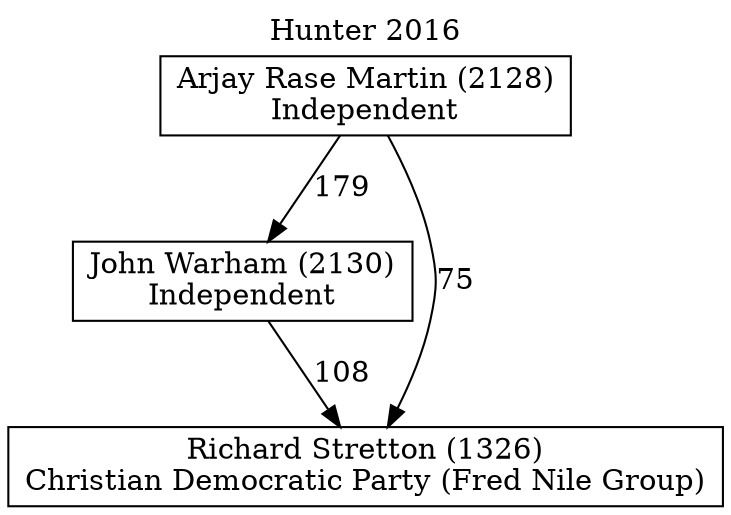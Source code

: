 // House preference flow
digraph "Richard Stretton (1326)_Hunter_2016" {
	graph [label="Hunter 2016" labelloc=t mclimit=10]
	node [shape=box]
	"Arjay Rase Martin (2128)" [label="Arjay Rase Martin (2128)
Independent"]
	"John Warham (2130)" [label="John Warham (2130)
Independent"]
	"Richard Stretton (1326)" [label="Richard Stretton (1326)
Christian Democratic Party (Fred Nile Group)"]
	"John Warham (2130)" -> "Richard Stretton (1326)" [label=108]
	"Arjay Rase Martin (2128)" -> "John Warham (2130)" [label=179]
	"Arjay Rase Martin (2128)" -> "Richard Stretton (1326)" [label=75]
}
